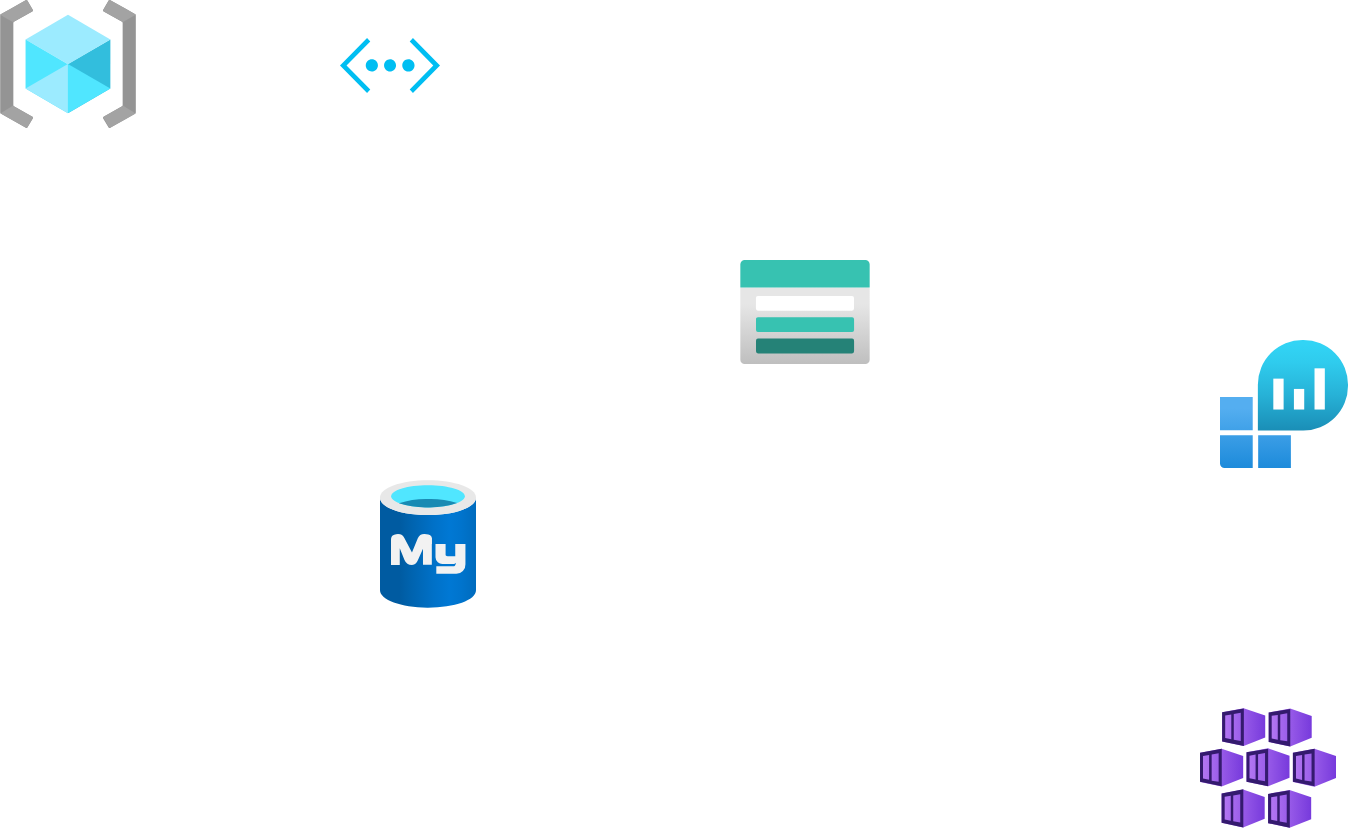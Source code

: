 <mxfile version="21.3.0" type="github">
  <diagram id="WI9T0HZ2pTsCkuznbFz-" name="Page-1">
    <mxGraphModel dx="1323" dy="783" grid="1" gridSize="10" guides="1" tooltips="1" connect="1" arrows="1" fold="1" page="1" pageScale="1" pageWidth="1169" pageHeight="827" math="0" shadow="0">
      <root>
        <mxCell id="0" />
        <mxCell id="1" parent="0" />
        <mxCell id="xLu9IkXj67OjKCDVRZXA-1" value="" style="image;aspect=fixed;html=1;points=[];align=center;fontSize=12;image=img/lib/azure2/general/Resource_Groups.svg;" vertex="1" parent="1">
          <mxGeometry x="110" y="30" width="68" height="64" as="geometry" />
        </mxCell>
        <mxCell id="xLu9IkXj67OjKCDVRZXA-2" value="" style="image;aspect=fixed;html=1;points=[];align=center;fontSize=12;image=img/lib/azure2/storage/Storage_Accounts.svg;" vertex="1" parent="1">
          <mxGeometry x="480" y="160" width="65" height="52" as="geometry" />
        </mxCell>
        <mxCell id="xLu9IkXj67OjKCDVRZXA-3" value="" style="image;aspect=fixed;html=1;points=[];align=center;fontSize=12;image=img/lib/azure2/databases/Azure_Database_MySQL_Server.svg;" vertex="1" parent="1">
          <mxGeometry x="300" y="270" width="48" height="64" as="geometry" />
        </mxCell>
        <mxCell id="xLu9IkXj67OjKCDVRZXA-4" value="" style="verticalLabelPosition=bottom;html=1;verticalAlign=top;align=center;strokeColor=none;fillColor=#00BEF2;shape=mxgraph.azure.virtual_network;pointerEvents=1;" vertex="1" parent="1">
          <mxGeometry x="280" y="49" width="50" height="27.5" as="geometry" />
        </mxCell>
        <mxCell id="xLu9IkXj67OjKCDVRZXA-5" value="" style="image;aspect=fixed;html=1;points=[];align=center;fontSize=12;image=img/lib/azure2/analytics/Log_Analytics_Workspaces.svg;" vertex="1" parent="1">
          <mxGeometry x="720" y="200" width="64" height="64" as="geometry" />
        </mxCell>
        <mxCell id="xLu9IkXj67OjKCDVRZXA-6" value="" style="image;aspect=fixed;html=1;points=[];align=center;fontSize=12;image=img/lib/azure2/compute/Kubernetes_Services.svg;" vertex="1" parent="1">
          <mxGeometry x="710" y="384" width="68" height="60" as="geometry" />
        </mxCell>
      </root>
    </mxGraphModel>
  </diagram>
</mxfile>
